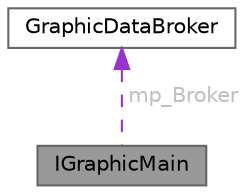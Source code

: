 digraph "IGraphicMain"
{
 // LATEX_PDF_SIZE
  bgcolor="transparent";
  edge [fontname=Helvetica,fontsize=10,labelfontname=Helvetica,labelfontsize=10];
  node [fontname=Helvetica,fontsize=10,shape=box,height=0.2,width=0.4];
  Node1 [id="Node000001",label="IGraphicMain",height=0.2,width=0.4,color="gray40", fillcolor="grey60", style="filled", fontcolor="black",tooltip="GraphicMainのインターフェース"];
  Node2 -> Node1 [id="edge1_Node000001_Node000002",dir="back",color="darkorchid3",style="dashed",tooltip=" ",label=" mp_Broker",fontcolor="grey" ];
  Node2 [id="Node000002",label="GraphicDataBroker",height=0.2,width=0.4,color="gray40", fillcolor="white", style="filled",URL="$class_graphic_data_broker.html",tooltip="画像表示部と，データ処理部を結びつける仲介人クラス"];
}
